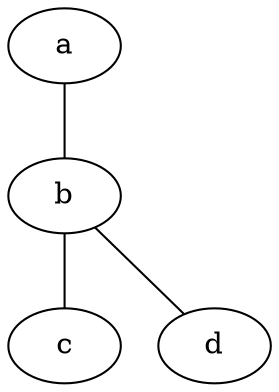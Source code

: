 graph graphname {
    source=a;
    a -- b [weight=123.4];
    b -- c [weight=212.1];
    b -- d [weight=0.32];
}